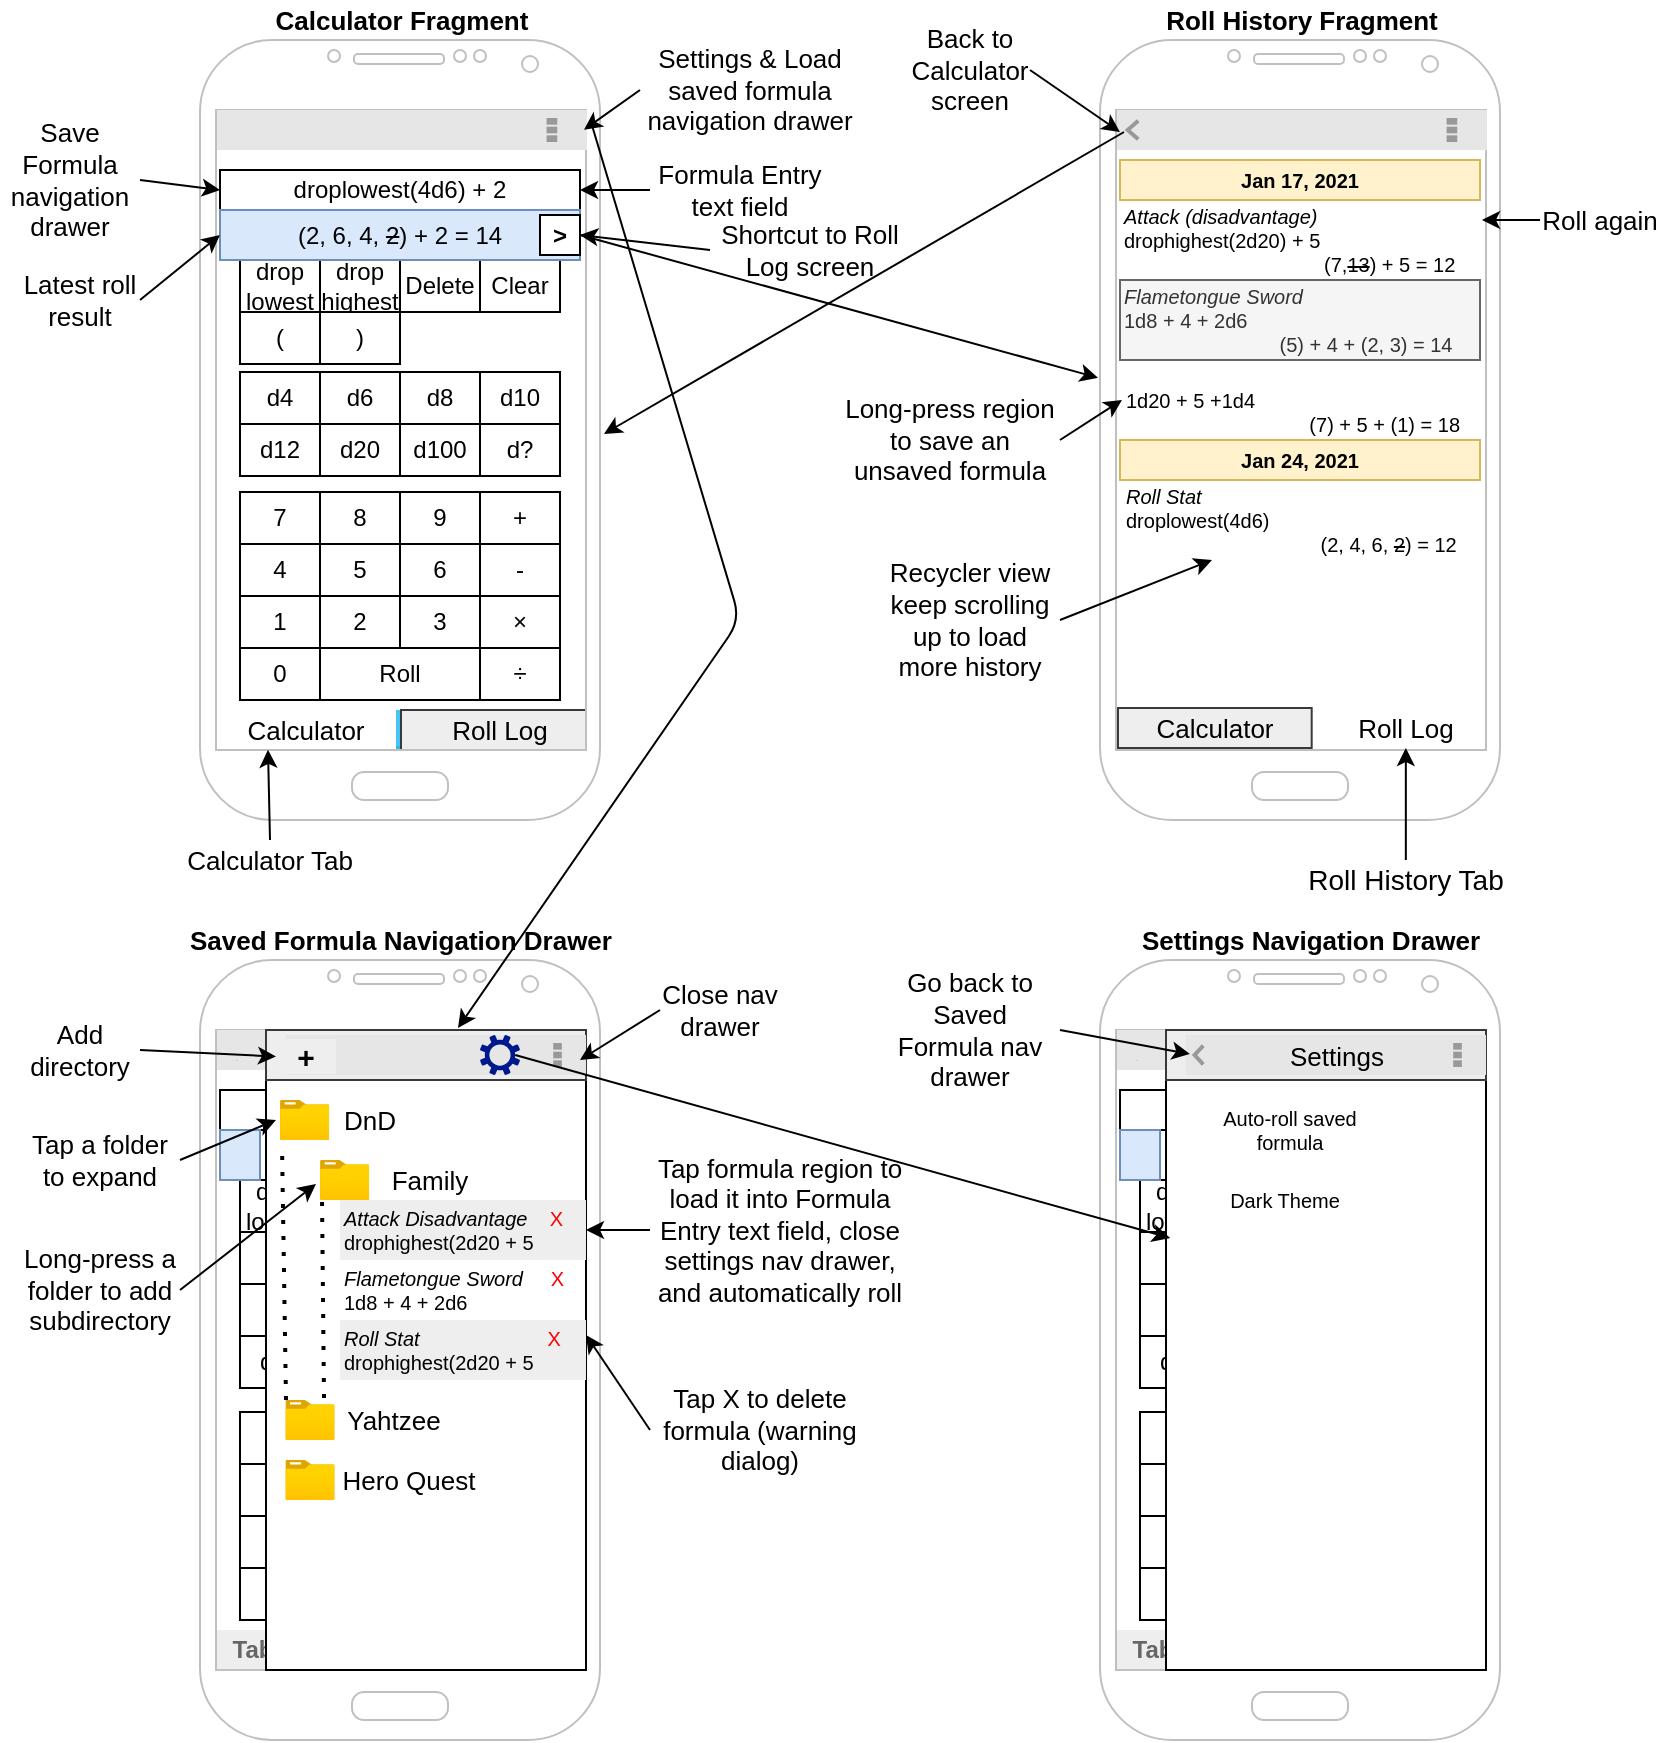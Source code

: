 <mxfile version="14.3.1" type="device"><diagram id="qhelAedHKs_4AaGXx9z7" name="Page-1"><mxGraphModel dx="864" dy="683" grid="1" gridSize="10" guides="1" tooltips="1" connect="1" arrows="1" fold="1" page="1" pageScale="1" pageWidth="850" pageHeight="1100" math="0" shadow="0"><root><mxCell id="0"/><mxCell id="1" parent="0"/><mxCell id="as45UoFfcBcmlg1qA-tH-97" value="" style="group" vertex="1" connectable="0" parent="1"><mxGeometry x="550" y="10" width="200" height="410" as="geometry"/></mxCell><mxCell id="as45UoFfcBcmlg1qA-tH-106" value="" style="group" vertex="1" connectable="0" parent="as45UoFfcBcmlg1qA-tH-97"><mxGeometry width="200" height="410" as="geometry"/></mxCell><mxCell id="as45UoFfcBcmlg1qA-tH-107" value="" style="group" vertex="1" connectable="0" parent="as45UoFfcBcmlg1qA-tH-106"><mxGeometry width="200" height="410" as="geometry"/></mxCell><mxCell id="as45UoFfcBcmlg1qA-tH-253" value="" style="group" vertex="1" connectable="0" parent="as45UoFfcBcmlg1qA-tH-107"><mxGeometry x="9" y="354" width="191" height="20" as="geometry"/></mxCell><mxCell id="as45UoFfcBcmlg1qA-tH-252" value="&lt;div&gt;Roll Log&lt;/div&gt;" style="rounded=0;whiteSpace=wrap;html=1;fontSize=13;strokeColor=none;" vertex="1" parent="as45UoFfcBcmlg1qA-tH-253"><mxGeometry x="96.845" width="94.155" height="20" as="geometry"/></mxCell><mxCell id="as45UoFfcBcmlg1qA-tH-251" value="Calculator" style="rounded=0;whiteSpace=wrap;html=1;fontSize=13;strokeColor=#36393d;fillColor=#eeeeee;" vertex="1" parent="as45UoFfcBcmlg1qA-tH-253"><mxGeometry width="96.845" height="20" as="geometry"/></mxCell><mxCell id="as45UoFfcBcmlg1qA-tH-108" value="" style="verticalLabelPosition=bottom;verticalAlign=top;html=1;shadow=0;dashed=0;strokeWidth=1;shape=mxgraph.android.phone2;strokeColor=#c0c0c0;" vertex="1" parent="as45UoFfcBcmlg1qA-tH-107"><mxGeometry y="20" width="200" height="390" as="geometry"/></mxCell><mxCell id="as45UoFfcBcmlg1qA-tH-109" value="&lt;div&gt;Roll History Fragment&lt;/div&gt;" style="text;html=1;strokeColor=none;fillColor=none;align=center;verticalAlign=middle;whiteSpace=wrap;rounded=0;fontStyle=1;fontSize=13;" vertex="1" parent="as45UoFfcBcmlg1qA-tH-107"><mxGeometry x="31" width="140" height="20" as="geometry"/></mxCell><mxCell id="as45UoFfcBcmlg1qA-tH-113" value="&lt;div style=&quot;font-size: 10px&quot; align=&quot;left&quot;&gt;&lt;i&gt;&lt;font style=&quot;font-size: 10px&quot;&gt;Attack (disadvantage)&lt;/font&gt;&lt;/i&gt;&lt;/div&gt;&lt;div style=&quot;font-size: 10px&quot; align=&quot;left&quot;&gt;&lt;font style=&quot;font-size: 10px&quot;&gt;drophighest(2d20) + 5&lt;/font&gt;&lt;br style=&quot;font-size: 10px&quot;&gt;&lt;/div&gt;&lt;div&gt;&amp;nbsp;&amp;nbsp;&amp;nbsp;&amp;nbsp;&amp;nbsp;&amp;nbsp;&amp;nbsp;&amp;nbsp;&amp;nbsp;&amp;nbsp;&amp;nbsp;&amp;nbsp;&amp;nbsp;&amp;nbsp;&amp;nbsp;&amp;nbsp;&amp;nbsp;&amp;nbsp;&amp;nbsp;&amp;nbsp;&amp;nbsp;&amp;nbsp;&amp;nbsp;&amp;nbsp;&amp;nbsp;&amp;nbsp;&amp;nbsp;&amp;nbsp;&amp;nbsp;&amp;nbsp;&amp;nbsp;&amp;nbsp;&amp;nbsp;&amp;nbsp;&amp;nbsp; (7,&lt;strike&gt;13&lt;/strike&gt;) + 5 = 12&lt;br&gt;&lt;/div&gt;" style="text;html=1;strokeColor=none;fillColor=none;align=left;verticalAlign=middle;whiteSpace=wrap;rounded=0;fontSize=10;" vertex="1" parent="as45UoFfcBcmlg1qA-tH-107"><mxGeometry x="10" y="100" width="180" height="40" as="geometry"/></mxCell><mxCell id="as45UoFfcBcmlg1qA-tH-114" value="Jan 17, 2021" style="text;html=1;strokeColor=#d6b656;fillColor=#fff2cc;align=center;verticalAlign=middle;whiteSpace=wrap;rounded=0;fontSize=10;fontStyle=1;" vertex="1" parent="as45UoFfcBcmlg1qA-tH-107"><mxGeometry x="10" y="80" width="180" height="20" as="geometry"/></mxCell><mxCell id="as45UoFfcBcmlg1qA-tH-115" value="&lt;div style=&quot;font-size: 10px&quot; align=&quot;left&quot;&gt;&lt;i&gt;&lt;font style=&quot;font-size: 10px&quot;&gt;Flametongue Sword&lt;/font&gt;&lt;/i&gt;&lt;/div&gt;1d8 + 4 + 2d6&lt;br&gt;&lt;div&gt;&amp;nbsp;&amp;nbsp;&amp;nbsp;&amp;nbsp;&amp;nbsp;&amp;nbsp;&amp;nbsp;&amp;nbsp;&amp;nbsp;&amp;nbsp;&amp;nbsp;&amp;nbsp;&amp;nbsp;&amp;nbsp;&amp;nbsp;&amp;nbsp;&amp;nbsp;&amp;nbsp;&amp;nbsp;&amp;nbsp;&amp;nbsp; &amp;nbsp; &amp;nbsp; &amp;nbsp; (5) + 4 + (2, 3) = 14&lt;br&gt;&lt;/div&gt;" style="text;html=1;strokeColor=#666666;fillColor=#f5f5f5;align=left;verticalAlign=middle;whiteSpace=wrap;rounded=0;fontSize=10;fontColor=#333333;" vertex="1" parent="as45UoFfcBcmlg1qA-tH-107"><mxGeometry x="10" y="140" width="180" height="40" as="geometry"/></mxCell><mxCell id="as45UoFfcBcmlg1qA-tH-123" value="" style="shape=image;html=1;verticalAlign=top;verticalLabelPosition=bottom;labelBackgroundColor=#ffffff;imageAspect=0;aspect=fixed;image=https://cdn3.iconfinder.com/data/icons/material-inspired-2/16/27-128.png;fillColor=#E6E6E6;fontSize=10;" vertex="1" parent="as45UoFfcBcmlg1qA-tH-107"><mxGeometry x="171" y="100" width="20" height="20" as="geometry"/></mxCell><mxCell id="as45UoFfcBcmlg1qA-tH-124" value="" style="shape=image;html=1;verticalAlign=top;verticalLabelPosition=bottom;labelBackgroundColor=#ffffff;imageAspect=0;aspect=fixed;image=https://cdn3.iconfinder.com/data/icons/material-inspired-2/16/27-128.png;fillColor=#E6E6E6;fontSize=10;" vertex="1" parent="as45UoFfcBcmlg1qA-tH-107"><mxGeometry x="171" y="140" width="20" height="20" as="geometry"/></mxCell><mxCell id="as45UoFfcBcmlg1qA-tH-127" value="&lt;div style=&quot;font-size: 10px&quot; align=&quot;left&quot;&gt;&lt;font style=&quot;font-size: 10px&quot;&gt;&lt;br&gt;&lt;/font&gt;&lt;/div&gt;&lt;div style=&quot;font-size: 10px&quot; align=&quot;left&quot;&gt;&lt;font style=&quot;font-size: 10px&quot;&gt;1d20 + 5 +1d4&lt;/font&gt;&lt;br style=&quot;font-size: 10px&quot;&gt;&lt;/div&gt;&lt;div&gt;&amp;nbsp;&amp;nbsp;&amp;nbsp;&amp;nbsp;&amp;nbsp;&amp;nbsp;&amp;nbsp;&amp;nbsp;&amp;nbsp;&amp;nbsp;&amp;nbsp;&amp;nbsp;&amp;nbsp;&amp;nbsp;&amp;nbsp;&amp;nbsp;&amp;nbsp;&amp;nbsp;&amp;nbsp;&amp;nbsp;&amp;nbsp;&amp;nbsp;&amp;nbsp;&amp;nbsp;&amp;nbsp;&amp;nbsp;&amp;nbsp;&amp;nbsp;&amp;nbsp;&amp;nbsp;&amp;nbsp;&amp;nbsp; (7) + 5 + (1) = 18&lt;br&gt;&lt;/div&gt;" style="text;html=1;strokeColor=none;fillColor=none;align=left;verticalAlign=middle;whiteSpace=wrap;rounded=0;fontSize=10;" vertex="1" parent="as45UoFfcBcmlg1qA-tH-107"><mxGeometry x="11" y="180" width="180" height="40" as="geometry"/></mxCell><mxCell id="as45UoFfcBcmlg1qA-tH-134" value="" style="shape=image;html=1;verticalAlign=top;verticalLabelPosition=bottom;labelBackgroundColor=#ffffff;imageAspect=0;aspect=fixed;image=https://cdn3.iconfinder.com/data/icons/material-inspired-2/16/27-128.png;fillColor=#E6E6E6;fontSize=10;" vertex="1" parent="as45UoFfcBcmlg1qA-tH-107"><mxGeometry x="171" y="180" width="20" height="20" as="geometry"/></mxCell><mxCell id="as45UoFfcBcmlg1qA-tH-135" value="Jan 24, 2021" style="text;html=1;strokeColor=#d6b656;fillColor=#fff2cc;align=center;verticalAlign=middle;whiteSpace=wrap;rounded=0;fontSize=10;fontStyle=1;" vertex="1" parent="as45UoFfcBcmlg1qA-tH-107"><mxGeometry x="10" y="220" width="180" height="20" as="geometry"/></mxCell><mxCell id="as45UoFfcBcmlg1qA-tH-141" value="" style="group" vertex="1" connectable="0" parent="as45UoFfcBcmlg1qA-tH-107"><mxGeometry x="11" y="240" width="181" height="40" as="geometry"/></mxCell><mxCell id="as45UoFfcBcmlg1qA-tH-139" value="&lt;div style=&quot;font-size: 10px&quot; align=&quot;left&quot;&gt;&lt;i&gt;&lt;font style=&quot;font-size: 10px&quot;&gt;Roll Stat&lt;br&gt;&lt;/font&gt;&lt;/i&gt;&lt;/div&gt;&lt;div style=&quot;font-size: 10px&quot; align=&quot;left&quot;&gt;&lt;font style=&quot;font-size: 10px&quot;&gt;droplowest(4d6)&lt;/font&gt;&lt;br style=&quot;font-size: 10px&quot;&gt;&lt;/div&gt;&lt;div&gt;&amp;nbsp;&amp;nbsp;&amp;nbsp;&amp;nbsp;&amp;nbsp;&amp;nbsp;&amp;nbsp;&amp;nbsp;&amp;nbsp;&amp;nbsp;&amp;nbsp;&amp;nbsp;&amp;nbsp;&amp;nbsp;&amp;nbsp;&amp;nbsp;&amp;nbsp;&amp;nbsp;&amp;nbsp;&amp;nbsp;&amp;nbsp;&amp;nbsp;&amp;nbsp;&amp;nbsp;&amp;nbsp;&amp;nbsp;&amp;nbsp;&amp;nbsp;&amp;nbsp;&amp;nbsp;&amp;nbsp;&amp;nbsp;&amp;nbsp;&amp;nbsp; (2, 4, 6, &lt;strike&gt;2&lt;/strike&gt;) = 12&lt;br&gt;&lt;/div&gt;" style="text;html=1;strokeColor=none;fillColor=none;align=left;verticalAlign=middle;whiteSpace=wrap;rounded=0;fontSize=10;" vertex="1" parent="as45UoFfcBcmlg1qA-tH-141"><mxGeometry width="180" height="40" as="geometry"/></mxCell><mxCell id="as45UoFfcBcmlg1qA-tH-140" value="" style="shape=image;html=1;verticalAlign=top;verticalLabelPosition=bottom;labelBackgroundColor=#ffffff;imageAspect=0;aspect=fixed;image=https://cdn3.iconfinder.com/data/icons/material-inspired-2/16/27-128.png;fillColor=#E6E6E6;fontSize=10;" vertex="1" parent="as45UoFfcBcmlg1qA-tH-141"><mxGeometry x="161" width="20" height="20" as="geometry"/></mxCell><mxCell id="as45UoFfcBcmlg1qA-tH-110" value="" style="rounded=0;whiteSpace=wrap;html=1;fontSize=13;fontColor=#333333;strokeColor=none;fillColor=#E6E6E6;" vertex="1" parent="as45UoFfcBcmlg1qA-tH-106"><mxGeometry x="8.5" y="55" width="30" height="15" as="geometry"/></mxCell><mxCell id="as45UoFfcBcmlg1qA-tH-98" value="" style="strokeWidth=1;html=1;shadow=0;dashed=0;shape=mxgraph.android.action_bar;fillColor=#E6E6E6;strokeColor=#c0c0c0;strokeWidth=2;" vertex="1" parent="as45UoFfcBcmlg1qA-tH-97"><mxGeometry x="8.5" y="55" width="185" height="20" as="geometry"/></mxCell><mxCell id="as45UoFfcBcmlg1qA-tH-207" value="" style="group" vertex="1" connectable="0" parent="1"><mxGeometry x="100" y="470" width="240" height="410" as="geometry"/></mxCell><mxCell id="as45UoFfcBcmlg1qA-tH-199" value="" style="group" vertex="1" connectable="0" parent="as45UoFfcBcmlg1qA-tH-207"><mxGeometry x="10" y="85" width="180" height="290" as="geometry"/></mxCell><mxCell id="as45UoFfcBcmlg1qA-tH-200" value="" style="rounded=0;whiteSpace=wrap;html=1;" vertex="1" parent="as45UoFfcBcmlg1qA-tH-199"><mxGeometry width="180" height="20" as="geometry"/></mxCell><mxCell id="as45UoFfcBcmlg1qA-tH-201" value="" style="shape=image;html=1;verticalAlign=top;verticalLabelPosition=bottom;labelBackgroundColor=#ffffff;imageAspect=0;aspect=fixed;image=https://cdn4.iconfinder.com/data/icons/basic-user-interface-elements/700/save-guardar-diskette-128.png" vertex="1" parent="as45UoFfcBcmlg1qA-tH-199"><mxGeometry width="20" height="20" as="geometry"/></mxCell><mxCell id="as45UoFfcBcmlg1qA-tH-202" value="" style="whiteSpace=wrap;html=1;aspect=fixed;fillColor=#E6E6E6;fontSize=13;strokeColor=none;" vertex="1" parent="as45UoFfcBcmlg1qA-tH-199"><mxGeometry y="-30" width="20" height="20" as="geometry"/></mxCell><mxCell id="as45UoFfcBcmlg1qA-tH-148" value="" style="group" vertex="1" connectable="0" parent="as45UoFfcBcmlg1qA-tH-207"><mxGeometry width="240" height="410" as="geometry"/></mxCell><mxCell id="as45UoFfcBcmlg1qA-tH-149" value="" style="strokeWidth=1;html=1;shadow=0;dashed=0;shape=mxgraph.android.action_bar;fillColor=#E6E6E6;strokeColor=#c0c0c0;strokeWidth=2;" vertex="1" parent="as45UoFfcBcmlg1qA-tH-148"><mxGeometry x="8.5" y="55" width="185" height="20" as="geometry"/></mxCell><mxCell id="as45UoFfcBcmlg1qA-tH-150" value="" style="strokeWidth=1;html=1;shadow=0;dashed=0;shape=mxgraph.android.rrect;rSize=0;fillColor=#eeeeee;strokeColor=none;" vertex="1" parent="as45UoFfcBcmlg1qA-tH-148"><mxGeometry x="8" y="355" width="185" height="20" as="geometry"/></mxCell><mxCell id="as45UoFfcBcmlg1qA-tH-151" value="Tab 1" style="strokeWidth=1;html=1;shadow=0;dashed=0;shape=mxgraph.android.anchor;fontStyle=1;fontColor=#666666;" vertex="1" parent="as45UoFfcBcmlg1qA-tH-150"><mxGeometry width="46.25" height="20" as="geometry"/></mxCell><mxCell id="as45UoFfcBcmlg1qA-tH-152" value="Tab 2" style="strokeWidth=1;html=1;shadow=0;dashed=0;shape=mxgraph.android.rrect;rSize=0;fontStyle=1;fillColor=#44c5f5;strokeColor=none;fontColor=#ffffff;" vertex="1" parent="as45UoFfcBcmlg1qA-tH-150"><mxGeometry x="46.25" width="46.25" height="20" as="geometry"/></mxCell><mxCell id="as45UoFfcBcmlg1qA-tH-153" value="" style="strokeWidth=1;html=1;shadow=0;dashed=0;shape=mxgraph.android.rrect;rSize=0;fillColor=#33b5e5;strokeColor=none;" vertex="1" parent="as45UoFfcBcmlg1qA-tH-152"><mxGeometry y="18" width="46.25" height="2" as="geometry"/></mxCell><mxCell id="as45UoFfcBcmlg1qA-tH-154" value="Tab 3" style="strokeWidth=1;html=1;shadow=0;dashed=0;shape=mxgraph.android.anchor;fontStyle=1;fontColor=#666666;" vertex="1" parent="as45UoFfcBcmlg1qA-tH-150"><mxGeometry x="92.5" width="46.25" height="20" as="geometry"/></mxCell><mxCell id="as45UoFfcBcmlg1qA-tH-155" value="Tab 4" style="strokeWidth=1;html=1;shadow=0;dashed=0;shape=mxgraph.android.anchor;fontStyle=1;fontColor=#666666;" vertex="1" parent="as45UoFfcBcmlg1qA-tH-150"><mxGeometry x="138.75" width="46.25" height="20" as="geometry"/></mxCell><mxCell id="as45UoFfcBcmlg1qA-tH-156" value="" style="shape=line;strokeColor=#666666;direction=south;" vertex="1" parent="as45UoFfcBcmlg1qA-tH-150"><mxGeometry x="131.5" y="3.333" width="10" height="13.333" as="geometry"/></mxCell><mxCell id="as45UoFfcBcmlg1qA-tH-157" value="" style="group" vertex="1" connectable="0" parent="as45UoFfcBcmlg1qA-tH-148"><mxGeometry width="240" height="410" as="geometry"/></mxCell><mxCell id="as45UoFfcBcmlg1qA-tH-158" value="" style="group" vertex="1" connectable="0" parent="as45UoFfcBcmlg1qA-tH-157"><mxGeometry width="240" height="410" as="geometry"/></mxCell><mxCell id="as45UoFfcBcmlg1qA-tH-159" value="" style="verticalLabelPosition=bottom;verticalAlign=top;html=1;shadow=0;dashed=0;strokeWidth=1;shape=mxgraph.android.phone2;strokeColor=#c0c0c0;" vertex="1" parent="as45UoFfcBcmlg1qA-tH-158"><mxGeometry y="20" width="200" height="390" as="geometry"/></mxCell><mxCell id="as45UoFfcBcmlg1qA-tH-160" value="Saved Formula Navigation Drawer" style="text;html=1;strokeColor=none;fillColor=none;align=center;verticalAlign=middle;whiteSpace=wrap;rounded=0;fontStyle=1;fontSize=13;" vertex="1" parent="as45UoFfcBcmlg1qA-tH-158"><mxGeometry x="-12.25" width="224.5" height="20" as="geometry"/></mxCell><mxCell id="as45UoFfcBcmlg1qA-tH-161" value="" style="rounded=0;whiteSpace=wrap;html=1;fontSize=13;fontColor=#333333;strokeColor=none;fillColor=#E6E6E6;" vertex="1" parent="as45UoFfcBcmlg1qA-tH-157"><mxGeometry x="8.5" y="55" width="30" height="15" as="geometry"/></mxCell><mxCell id="as45UoFfcBcmlg1qA-tH-166" value="" style="group" vertex="1" connectable="0" parent="as45UoFfcBcmlg1qA-tH-207"><mxGeometry x="20" y="246" width="160" height="104" as="geometry"/></mxCell><mxCell id="as45UoFfcBcmlg1qA-tH-167" value="7" style="rounded=0;whiteSpace=wrap;html=1;" vertex="1" parent="as45UoFfcBcmlg1qA-tH-166"><mxGeometry width="40" height="26" as="geometry"/></mxCell><mxCell id="as45UoFfcBcmlg1qA-tH-171" value="4" style="rounded=0;whiteSpace=wrap;html=1;" vertex="1" parent="as45UoFfcBcmlg1qA-tH-166"><mxGeometry y="26" width="40" height="26" as="geometry"/></mxCell><mxCell id="as45UoFfcBcmlg1qA-tH-175" value="1" style="rounded=0;whiteSpace=wrap;html=1;" vertex="1" parent="as45UoFfcBcmlg1qA-tH-166"><mxGeometry y="52" width="40" height="26" as="geometry"/></mxCell><mxCell id="as45UoFfcBcmlg1qA-tH-179" value="0" style="rounded=0;whiteSpace=wrap;html=1;" vertex="1" parent="as45UoFfcBcmlg1qA-tH-166"><mxGeometry y="78" width="40" height="26" as="geometry"/></mxCell><mxCell id="as45UoFfcBcmlg1qA-tH-182" value="" style="group" vertex="1" connectable="0" parent="as45UoFfcBcmlg1qA-tH-207"><mxGeometry x="20" y="130" width="180" height="250" as="geometry"/></mxCell><mxCell id="as45UoFfcBcmlg1qA-tH-184" value="d4" style="rounded=0;whiteSpace=wrap;html=1;" vertex="1" parent="as45UoFfcBcmlg1qA-tH-182"><mxGeometry y="52" width="40" height="26" as="geometry"/></mxCell><mxCell id="as45UoFfcBcmlg1qA-tH-187" value="d10" style="rounded=0;whiteSpace=wrap;html=1;" vertex="1" parent="as45UoFfcBcmlg1qA-tH-182"><mxGeometry y="78" width="40" height="26" as="geometry"/></mxCell><mxCell id="as45UoFfcBcmlg1qA-tH-193" value="&lt;div&gt;drop&lt;/div&gt;&lt;div&gt;lowest&lt;br&gt;&lt;/div&gt;" style="rounded=0;whiteSpace=wrap;html=1;" vertex="1" parent="as45UoFfcBcmlg1qA-tH-182"><mxGeometry width="40" height="26" as="geometry"/></mxCell><mxCell id="as45UoFfcBcmlg1qA-tH-196" value="(" style="rounded=0;whiteSpace=wrap;html=1;" vertex="1" parent="as45UoFfcBcmlg1qA-tH-182"><mxGeometry y="26" width="40" height="26" as="geometry"/></mxCell><mxCell id="as45UoFfcBcmlg1qA-tH-203" value="" style="group" vertex="1" connectable="0" parent="as45UoFfcBcmlg1qA-tH-207"><mxGeometry x="10" y="105" width="190" height="275" as="geometry"/></mxCell><mxCell id="as45UoFfcBcmlg1qA-tH-204" value="" style="rounded=0;whiteSpace=wrap;html=1;fillColor=#dae8fc;strokeColor=#6c8ebf;" vertex="1" parent="as45UoFfcBcmlg1qA-tH-203"><mxGeometry width="20" height="25" as="geometry"/></mxCell><mxCell id="as45UoFfcBcmlg1qA-tH-209" value="" style="group" vertex="1" connectable="0" parent="as45UoFfcBcmlg1qA-tH-203"><mxGeometry x="23" y="-50" width="160" height="320" as="geometry"/></mxCell><mxCell id="as45UoFfcBcmlg1qA-tH-217" value="" style="group" vertex="1" connectable="0" parent="as45UoFfcBcmlg1qA-tH-209"><mxGeometry width="160" height="320" as="geometry"/></mxCell><mxCell id="as45UoFfcBcmlg1qA-tH-206" value="" style="rounded=0;whiteSpace=wrap;html=1;fontSize=13;" vertex="1" parent="as45UoFfcBcmlg1qA-tH-217"><mxGeometry width="160" height="320" as="geometry"/></mxCell><mxCell id="as45UoFfcBcmlg1qA-tH-213" value="" style="group" vertex="1" connectable="0" parent="as45UoFfcBcmlg1qA-tH-217"><mxGeometry width="160" height="25" as="geometry"/></mxCell><mxCell id="as45UoFfcBcmlg1qA-tH-208" value="" style="rounded=0;whiteSpace=wrap;html=1;fillColor=#eeeeee;fontSize=13;strokeColor=#36393d;" vertex="1" parent="as45UoFfcBcmlg1qA-tH-213"><mxGeometry width="160" height="25" as="geometry"/></mxCell><mxCell id="as45UoFfcBcmlg1qA-tH-211" value="" style="strokeWidth=1;html=1;shadow=0;dashed=0;shape=mxgraph.android.action_bar;fillColor=#E6E6E6;strokeColor=#c0c0c0;strokeWidth=2;fontSize=13;" vertex="1" parent="as45UoFfcBcmlg1qA-tH-213"><mxGeometry x="10" y="2.5" width="150" height="20" as="geometry"/></mxCell><mxCell id="as45UoFfcBcmlg1qA-tH-212" value="&lt;font size=&quot;1&quot;&gt;&lt;b style=&quot;font-size: 15px&quot;&gt;+&lt;/b&gt;&lt;/font&gt;" style="rounded=0;whiteSpace=wrap;html=1;fillColor=#eeeeee;fontSize=13;strokeColor=none;" vertex="1" parent="as45UoFfcBcmlg1qA-tH-213"><mxGeometry x="5" y="4.5" width="30" height="17.5" as="geometry"/></mxCell><mxCell id="as45UoFfcBcmlg1qA-tH-210" value="" style="aspect=fixed;pointerEvents=1;shadow=0;dashed=0;html=1;strokeColor=none;labelPosition=center;verticalLabelPosition=bottom;verticalAlign=top;align=center;fillColor=#00188D;shape=mxgraph.mscae.enterprise.settings;fontSize=13;" vertex="1" parent="as45UoFfcBcmlg1qA-tH-213"><mxGeometry x="107" y="2.5" width="20" height="20" as="geometry"/></mxCell><mxCell id="as45UoFfcBcmlg1qA-tH-215" value="&lt;div&gt;DnD&lt;/div&gt;" style="text;html=1;strokeColor=none;fillColor=none;align=center;verticalAlign=middle;whiteSpace=wrap;rounded=0;fontSize=13;" vertex="1" parent="as45UoFfcBcmlg1qA-tH-217"><mxGeometry x="37" y="35" width="30" height="20" as="geometry"/></mxCell><mxCell id="as45UoFfcBcmlg1qA-tH-221" value="" style="group" vertex="1" connectable="0" parent="as45UoFfcBcmlg1qA-tH-217"><mxGeometry x="27.0" y="65" width="74.64" height="20" as="geometry"/></mxCell><mxCell id="as45UoFfcBcmlg1qA-tH-218" value="" style="aspect=fixed;html=1;points=[];align=center;image;fontSize=12;image=img/lib/azure2/general/Folder_Blank.svg;fillColor=#E6E6E6;" vertex="1" parent="as45UoFfcBcmlg1qA-tH-221"><mxGeometry width="24.64" height="20" as="geometry"/></mxCell><mxCell id="as45UoFfcBcmlg1qA-tH-219" value="&lt;div&gt;Family&lt;/div&gt;" style="text;html=1;strokeColor=none;fillColor=none;align=center;verticalAlign=middle;whiteSpace=wrap;rounded=0;fontSize=13;" vertex="1" parent="as45UoFfcBcmlg1qA-tH-221"><mxGeometry x="34.64" width="40" height="20" as="geometry"/></mxCell><mxCell id="as45UoFfcBcmlg1qA-tH-222" value="" style="endArrow=none;dashed=1;html=1;dashPattern=1 3;strokeWidth=2;fontSize=13;entryX=0.041;entryY=0.95;entryDx=0;entryDy=0;entryPerimeter=0;exitX=0.784;exitY=-0.05;exitDx=0;exitDy=0;exitPerimeter=0;" edge="1" parent="as45UoFfcBcmlg1qA-tH-217" source="as45UoFfcBcmlg1qA-tH-234" target="as45UoFfcBcmlg1qA-tH-218"><mxGeometry width="50" height="50" relative="1" as="geometry"><mxPoint x="247" y="65" as="sourcePoint"/><mxPoint x="297" y="15" as="targetPoint"/></mxGeometry></mxCell><mxCell id="as45UoFfcBcmlg1qA-tH-223" value="&lt;div align=&quot;left&quot;&gt;&lt;i&gt;Attack Disadvantage&lt;/i&gt;&amp;nbsp;&amp;nbsp;&amp;nbsp; &lt;font color=&quot;#FF0000&quot;&gt;X&lt;/font&gt;&lt;br&gt;&lt;/div&gt;&lt;div align=&quot;left&quot;&gt;drophighest(2d20 + 5&lt;br&gt;&lt;/div&gt;" style="text;html=1;fillColor=#eeeeee;align=left;verticalAlign=middle;whiteSpace=wrap;rounded=0;fontSize=10;" vertex="1" parent="as45UoFfcBcmlg1qA-tH-217"><mxGeometry x="37" y="85" width="123" height="30" as="geometry"/></mxCell><mxCell id="as45UoFfcBcmlg1qA-tH-224" value="&lt;div align=&quot;left&quot;&gt;&lt;i&gt;Flametongue Sword&lt;/i&gt; &amp;nbsp;&amp;nbsp;&amp;nbsp; &lt;font color=&quot;#FF0000&quot;&gt;X&lt;/font&gt;&lt;br&gt;&lt;/div&gt;&lt;div align=&quot;left&quot;&gt;1d8 + 4 + 2d6&lt;br&gt;&lt;/div&gt;" style="text;html=1;align=left;verticalAlign=middle;whiteSpace=wrap;rounded=0;fontSize=10;" vertex="1" parent="as45UoFfcBcmlg1qA-tH-217"><mxGeometry x="37" y="115" width="123" height="30" as="geometry"/></mxCell><mxCell id="as45UoFfcBcmlg1qA-tH-229" value="&lt;div align=&quot;left&quot;&gt;&lt;i&gt;Roll Stat &amp;nbsp; &amp;nbsp; &amp;nbsp; &amp;nbsp; &amp;nbsp; &amp;nbsp; &amp;nbsp; &amp;nbsp; &amp;nbsp;&amp;nbsp;&lt;/i&gt; &amp;nbsp;&amp;nbsp; &lt;font color=&quot;#FF0000&quot;&gt;X&lt;/font&gt;&lt;br&gt;&lt;/div&gt;&lt;div align=&quot;left&quot;&gt;drophighest(2d20 + 5&lt;br&gt;&lt;/div&gt;" style="text;html=1;fillColor=#eeeeee;align=left;verticalAlign=middle;whiteSpace=wrap;rounded=0;fontSize=10;" vertex="1" parent="as45UoFfcBcmlg1qA-tH-217"><mxGeometry x="37" y="145" width="123" height="30" as="geometry"/></mxCell><mxCell id="as45UoFfcBcmlg1qA-tH-236" value="" style="group" vertex="1" connectable="0" parent="as45UoFfcBcmlg1qA-tH-217"><mxGeometry x="9.68" y="185" width="84.64" height="20" as="geometry"/></mxCell><mxCell id="as45UoFfcBcmlg1qA-tH-234" value="" style="aspect=fixed;html=1;points=[];align=center;image;fontSize=12;image=img/lib/azure2/general/Folder_Blank.svg;fillColor=#E6E6E6;" vertex="1" parent="as45UoFfcBcmlg1qA-tH-236"><mxGeometry width="24.64" height="20" as="geometry"/></mxCell><mxCell id="as45UoFfcBcmlg1qA-tH-235" value="Yahtzee" style="text;html=1;strokeColor=none;fillColor=none;align=center;verticalAlign=middle;whiteSpace=wrap;rounded=0;fontSize=13;" vertex="1" parent="as45UoFfcBcmlg1qA-tH-236"><mxGeometry x="24.64" width="60" height="20" as="geometry"/></mxCell><mxCell id="as45UoFfcBcmlg1qA-tH-237" value="" style="group" vertex="1" connectable="0" parent="as45UoFfcBcmlg1qA-tH-217"><mxGeometry x="9.68" y="215" width="100" height="20" as="geometry"/></mxCell><mxCell id="as45UoFfcBcmlg1qA-tH-238" value="" style="aspect=fixed;html=1;points=[];align=center;image;fontSize=12;image=img/lib/azure2/general/Folder_Blank.svg;fillColor=#E6E6E6;" vertex="1" parent="as45UoFfcBcmlg1qA-tH-237"><mxGeometry width="24.64" height="20" as="geometry"/></mxCell><mxCell id="as45UoFfcBcmlg1qA-tH-239" value="Hero Quest" style="text;html=1;strokeColor=none;fillColor=none;align=center;verticalAlign=middle;whiteSpace=wrap;rounded=0;fontSize=13;" vertex="1" parent="as45UoFfcBcmlg1qA-tH-237"><mxGeometry x="24.64" width="75.36" height="20" as="geometry"/></mxCell><mxCell id="as45UoFfcBcmlg1qA-tH-214" value="" style="aspect=fixed;html=1;points=[];align=center;image;fontSize=12;image=img/lib/azure2/general/Folder_Blank.svg;fillColor=#E6E6E6;" vertex="1" parent="as45UoFfcBcmlg1qA-tH-209"><mxGeometry x="7" y="35" width="24.64" height="20" as="geometry"/></mxCell><mxCell id="as45UoFfcBcmlg1qA-tH-220" value="" style="endArrow=none;dashed=1;html=1;dashPattern=1 3;strokeWidth=2;fontSize=13;entryX=0.041;entryY=1.15;entryDx=0;entryDy=0;entryPerimeter=0;exitX=0.013;exitY=0;exitDx=0;exitDy=0;exitPerimeter=0;" edge="1" parent="as45UoFfcBcmlg1qA-tH-209" source="as45UoFfcBcmlg1qA-tH-234" target="as45UoFfcBcmlg1qA-tH-214"><mxGeometry width="50" height="50" relative="1" as="geometry"><mxPoint x="8" y="165" as="sourcePoint"/><mxPoint x="297" y="15" as="targetPoint"/></mxGeometry></mxCell><mxCell id="as45UoFfcBcmlg1qA-tH-138" value="" style="group" vertex="1" connectable="0" parent="1"><mxGeometry x="90" y="10" width="210" height="440" as="geometry"/></mxCell><mxCell id="as45UoFfcBcmlg1qA-tH-79" value="" style="group" vertex="1" connectable="0" parent="as45UoFfcBcmlg1qA-tH-138"><mxGeometry x="10" width="200" height="410" as="geometry"/></mxCell><mxCell id="as45UoFfcBcmlg1qA-tH-55" value="" style="strokeWidth=1;html=1;shadow=0;dashed=0;shape=mxgraph.android.action_bar;fillColor=#E6E6E6;strokeColor=#c0c0c0;strokeWidth=2;" vertex="1" parent="as45UoFfcBcmlg1qA-tH-79"><mxGeometry x="8.5" y="55" width="185" height="20" as="geometry"/></mxCell><mxCell id="as45UoFfcBcmlg1qA-tH-59" value="" style="strokeWidth=1;html=1;shadow=0;dashed=0;shape=mxgraph.android.rrect;rSize=0;fillColor=#eeeeee;strokeColor=none;" vertex="1" parent="as45UoFfcBcmlg1qA-tH-79"><mxGeometry x="8" y="355" width="190" height="20" as="geometry"/></mxCell><mxCell id="as45UoFfcBcmlg1qA-tH-60" value="Tab 1" style="strokeWidth=1;html=1;shadow=0;dashed=0;shape=mxgraph.android.anchor;fontStyle=1;fontColor=#666666;" vertex="1" parent="as45UoFfcBcmlg1qA-tH-59"><mxGeometry width="46.25" height="20" as="geometry"/></mxCell><mxCell id="as45UoFfcBcmlg1qA-tH-61" value="Tab 2" style="strokeWidth=1;html=1;shadow=0;dashed=0;shape=mxgraph.android.rrect;rSize=0;fontStyle=1;fillColor=#44c5f5;strokeColor=none;fontColor=#ffffff;" vertex="1" parent="as45UoFfcBcmlg1qA-tH-59"><mxGeometry x="46.25" width="46.25" height="20" as="geometry"/></mxCell><mxCell id="as45UoFfcBcmlg1qA-tH-62" value="" style="strokeWidth=1;html=1;shadow=0;dashed=0;shape=mxgraph.android.rrect;rSize=0;fillColor=#33b5e5;strokeColor=none;" vertex="1" parent="as45UoFfcBcmlg1qA-tH-61"><mxGeometry y="18" width="46.25" height="2" as="geometry"/></mxCell><mxCell id="as45UoFfcBcmlg1qA-tH-63" value="Tab 3" style="strokeWidth=1;html=1;shadow=0;dashed=0;shape=mxgraph.android.anchor;fontStyle=1;fontColor=#666666;" vertex="1" parent="as45UoFfcBcmlg1qA-tH-59"><mxGeometry x="92.5" width="46.25" height="20" as="geometry"/></mxCell><mxCell id="as45UoFfcBcmlg1qA-tH-64" value="Tab 4" style="strokeWidth=1;html=1;shadow=0;dashed=0;shape=mxgraph.android.anchor;fontStyle=1;fontColor=#666666;" vertex="1" parent="as45UoFfcBcmlg1qA-tH-59"><mxGeometry x="138.75" width="46.25" height="20" as="geometry"/></mxCell><mxCell id="as45UoFfcBcmlg1qA-tH-65" value="" style="shape=line;strokeColor=#666666;direction=south;" vertex="1" parent="as45UoFfcBcmlg1qA-tH-59"><mxGeometry x="131.5" y="3.333" width="10" height="13.333" as="geometry"/></mxCell><mxCell id="as45UoFfcBcmlg1qA-tH-249" value="Calculator" style="rounded=0;whiteSpace=wrap;html=1;fontSize=13;strokeColor=none;" vertex="1" parent="as45UoFfcBcmlg1qA-tH-59"><mxGeometry width="90" height="20" as="geometry"/></mxCell><mxCell id="as45UoFfcBcmlg1qA-tH-250" value="&lt;div&gt;Roll Log&lt;/div&gt;" style="rounded=0;whiteSpace=wrap;html=1;fontSize=13;strokeColor=#36393d;fillColor=#eeeeee;" vertex="1" parent="as45UoFfcBcmlg1qA-tH-59"><mxGeometry x="92.5" width="97.5" height="20" as="geometry"/></mxCell><mxCell id="as45UoFfcBcmlg1qA-tH-81" value="" style="group" vertex="1" connectable="0" parent="as45UoFfcBcmlg1qA-tH-79"><mxGeometry width="200" height="410" as="geometry"/></mxCell><mxCell id="as45UoFfcBcmlg1qA-tH-78" value="" style="group" vertex="1" connectable="0" parent="as45UoFfcBcmlg1qA-tH-81"><mxGeometry width="200" height="410" as="geometry"/></mxCell><mxCell id="as45UoFfcBcmlg1qA-tH-1" value="" style="verticalLabelPosition=bottom;verticalAlign=top;html=1;shadow=0;dashed=0;strokeWidth=1;shape=mxgraph.android.phone2;strokeColor=#c0c0c0;" vertex="1" parent="as45UoFfcBcmlg1qA-tH-78"><mxGeometry y="20" width="200" height="390" as="geometry"/></mxCell><mxCell id="as45UoFfcBcmlg1qA-tH-72" value="&lt;div style=&quot;font-size: 13px;&quot;&gt;Calculator Fragment&lt;/div&gt;" style="text;html=1;strokeColor=none;fillColor=none;align=center;verticalAlign=middle;whiteSpace=wrap;rounded=0;fontStyle=1;fontSize=13;" vertex="1" parent="as45UoFfcBcmlg1qA-tH-78"><mxGeometry x="31" width="140" height="20" as="geometry"/></mxCell><mxCell id="as45UoFfcBcmlg1qA-tH-80" value="" style="rounded=0;whiteSpace=wrap;html=1;fontSize=13;fontColor=#333333;strokeColor=none;fillColor=#E6E6E6;" vertex="1" parent="as45UoFfcBcmlg1qA-tH-81"><mxGeometry x="8.5" y="55" width="30" height="15" as="geometry"/></mxCell><mxCell id="as45UoFfcBcmlg1qA-tH-137" value="" style="group" vertex="1" connectable="0" parent="as45UoFfcBcmlg1qA-tH-138"><mxGeometry y="55" width="203.5" height="385" as="geometry"/></mxCell><mxCell id="as45UoFfcBcmlg1qA-tH-96" value="" style="strokeWidth=1;html=1;shadow=0;dashed=0;shape=mxgraph.android.action_bar;fillColor=#E6E6E6;strokeColor=#c0c0c0;strokeWidth=2;" vertex="1" parent="as45UoFfcBcmlg1qA-tH-137"><mxGeometry x="18.5" width="185" height="20" as="geometry"/></mxCell><mxCell id="as45UoFfcBcmlg1qA-tH-82" value="&lt;div&gt;Calculator Tab&lt;/div&gt;" style="text;html=1;strokeColor=none;fillColor=none;align=center;verticalAlign=middle;whiteSpace=wrap;rounded=0;fontSize=13;" vertex="1" parent="as45UoFfcBcmlg1qA-tH-137"><mxGeometry y="365" width="90" height="20" as="geometry"/></mxCell><mxCell id="as45UoFfcBcmlg1qA-tH-83" value="" style="endArrow=classic;html=1;fontSize=13;exitX=0.5;exitY=0;exitDx=0;exitDy=0;entryX=0.17;entryY=0.91;entryDx=0;entryDy=0;entryPerimeter=0;" edge="1" parent="as45UoFfcBcmlg1qA-tH-138" source="as45UoFfcBcmlg1qA-tH-82" target="as45UoFfcBcmlg1qA-tH-1"><mxGeometry width="50" height="50" relative="1" as="geometry"><mxPoint x="440" y="250" as="sourcePoint"/><mxPoint x="490" y="200" as="targetPoint"/></mxGeometry></mxCell><mxCell id="as45UoFfcBcmlg1qA-tH-73" value="" style="group" vertex="1" connectable="0" parent="1"><mxGeometry x="120" y="256" width="160" height="104" as="geometry"/></mxCell><mxCell id="as45UoFfcBcmlg1qA-tH-24" value="7" style="rounded=0;whiteSpace=wrap;html=1;" vertex="1" parent="as45UoFfcBcmlg1qA-tH-73"><mxGeometry width="40" height="26" as="geometry"/></mxCell><mxCell id="as45UoFfcBcmlg1qA-tH-25" value="8" style="rounded=0;whiteSpace=wrap;html=1;" vertex="1" parent="as45UoFfcBcmlg1qA-tH-73"><mxGeometry x="40" width="40" height="26" as="geometry"/></mxCell><mxCell id="as45UoFfcBcmlg1qA-tH-26" value="9" style="rounded=0;whiteSpace=wrap;html=1;" vertex="1" parent="as45UoFfcBcmlg1qA-tH-73"><mxGeometry x="80" width="40" height="26" as="geometry"/></mxCell><mxCell id="as45UoFfcBcmlg1qA-tH-27" value="+" style="rounded=0;whiteSpace=wrap;html=1;" vertex="1" parent="as45UoFfcBcmlg1qA-tH-73"><mxGeometry x="120" width="40" height="26" as="geometry"/></mxCell><mxCell id="as45UoFfcBcmlg1qA-tH-33" value="4" style="rounded=0;whiteSpace=wrap;html=1;" vertex="1" parent="as45UoFfcBcmlg1qA-tH-73"><mxGeometry y="26" width="40" height="26" as="geometry"/></mxCell><mxCell id="as45UoFfcBcmlg1qA-tH-34" value="5" style="rounded=0;whiteSpace=wrap;html=1;" vertex="1" parent="as45UoFfcBcmlg1qA-tH-73"><mxGeometry x="40" y="26" width="40" height="26" as="geometry"/></mxCell><mxCell id="as45UoFfcBcmlg1qA-tH-35" value="6" style="rounded=0;whiteSpace=wrap;html=1;" vertex="1" parent="as45UoFfcBcmlg1qA-tH-73"><mxGeometry x="80" y="26" width="40" height="26" as="geometry"/></mxCell><mxCell id="as45UoFfcBcmlg1qA-tH-36" value="-" style="rounded=0;whiteSpace=wrap;html=1;" vertex="1" parent="as45UoFfcBcmlg1qA-tH-73"><mxGeometry x="120" y="26" width="40" height="26" as="geometry"/></mxCell><mxCell id="as45UoFfcBcmlg1qA-tH-37" value="1" style="rounded=0;whiteSpace=wrap;html=1;" vertex="1" parent="as45UoFfcBcmlg1qA-tH-73"><mxGeometry y="52" width="40" height="26" as="geometry"/></mxCell><mxCell id="as45UoFfcBcmlg1qA-tH-38" value="2" style="rounded=0;whiteSpace=wrap;html=1;" vertex="1" parent="as45UoFfcBcmlg1qA-tH-73"><mxGeometry x="40" y="52" width="40" height="26" as="geometry"/></mxCell><mxCell id="as45UoFfcBcmlg1qA-tH-39" value="3" style="rounded=0;whiteSpace=wrap;html=1;" vertex="1" parent="as45UoFfcBcmlg1qA-tH-73"><mxGeometry x="80" y="52" width="40" height="26" as="geometry"/></mxCell><mxCell id="as45UoFfcBcmlg1qA-tH-40" value="×" style="rounded=0;whiteSpace=wrap;html=1;" vertex="1" parent="as45UoFfcBcmlg1qA-tH-73"><mxGeometry x="120" y="52" width="40" height="26" as="geometry"/></mxCell><mxCell id="as45UoFfcBcmlg1qA-tH-41" value="0" style="rounded=0;whiteSpace=wrap;html=1;" vertex="1" parent="as45UoFfcBcmlg1qA-tH-73"><mxGeometry y="78" width="40" height="26" as="geometry"/></mxCell><mxCell id="as45UoFfcBcmlg1qA-tH-44" value="÷" style="rounded=0;whiteSpace=wrap;html=1;" vertex="1" parent="as45UoFfcBcmlg1qA-tH-73"><mxGeometry x="120" y="78" width="40" height="26" as="geometry"/></mxCell><mxCell id="as45UoFfcBcmlg1qA-tH-66" value="Roll" style="rounded=0;whiteSpace=wrap;html=1;" vertex="1" parent="as45UoFfcBcmlg1qA-tH-73"><mxGeometry x="40" y="78" width="80" height="26" as="geometry"/></mxCell><mxCell id="as45UoFfcBcmlg1qA-tH-74" value="" style="group" vertex="1" connectable="0" parent="1"><mxGeometry x="120" y="140" width="160" height="104" as="geometry"/></mxCell><mxCell id="as45UoFfcBcmlg1qA-tH-15" value="Clear" style="rounded=0;whiteSpace=wrap;html=1;" vertex="1" parent="as45UoFfcBcmlg1qA-tH-74"><mxGeometry x="120" width="40" height="26" as="geometry"/></mxCell><mxCell id="as45UoFfcBcmlg1qA-tH-12" value="d4" style="rounded=0;whiteSpace=wrap;html=1;" vertex="1" parent="as45UoFfcBcmlg1qA-tH-74"><mxGeometry y="56" width="40" height="26" as="geometry"/></mxCell><mxCell id="as45UoFfcBcmlg1qA-tH-13" value="d6" style="rounded=0;whiteSpace=wrap;html=1;" vertex="1" parent="as45UoFfcBcmlg1qA-tH-74"><mxGeometry x="40" y="56" width="40" height="26" as="geometry"/></mxCell><mxCell id="as45UoFfcBcmlg1qA-tH-14" value="d8" style="rounded=0;whiteSpace=wrap;html=1;" vertex="1" parent="as45UoFfcBcmlg1qA-tH-74"><mxGeometry x="80" y="56" width="40" height="26" as="geometry"/></mxCell><mxCell id="as45UoFfcBcmlg1qA-tH-16" value="d12" style="rounded=0;whiteSpace=wrap;html=1;" vertex="1" parent="as45UoFfcBcmlg1qA-tH-74"><mxGeometry y="82" width="40" height="26" as="geometry"/></mxCell><mxCell id="as45UoFfcBcmlg1qA-tH-17" value="d20" style="rounded=0;whiteSpace=wrap;html=1;" vertex="1" parent="as45UoFfcBcmlg1qA-tH-74"><mxGeometry x="40" y="82" width="40" height="26" as="geometry"/></mxCell><mxCell id="as45UoFfcBcmlg1qA-tH-18" value="d100" style="rounded=0;whiteSpace=wrap;html=1;" vertex="1" parent="as45UoFfcBcmlg1qA-tH-74"><mxGeometry x="80" y="82" width="40" height="26" as="geometry"/></mxCell><mxCell id="as45UoFfcBcmlg1qA-tH-19" value="Delete" style="rounded=0;whiteSpace=wrap;html=1;" vertex="1" parent="as45UoFfcBcmlg1qA-tH-74"><mxGeometry x="80" width="40" height="26" as="geometry"/></mxCell><mxCell id="as45UoFfcBcmlg1qA-tH-22" value="&lt;div&gt;drop&lt;/div&gt;&lt;div&gt;lowest&lt;br&gt;&lt;/div&gt;" style="rounded=0;whiteSpace=wrap;html=1;" vertex="1" parent="as45UoFfcBcmlg1qA-tH-74"><mxGeometry width="40" height="26" as="geometry"/></mxCell><mxCell id="as45UoFfcBcmlg1qA-tH-23" value="&lt;div&gt;drop&lt;/div&gt;&lt;div&gt;highest&lt;br&gt;&lt;/div&gt;" style="rounded=0;whiteSpace=wrap;html=1;" vertex="1" parent="as45UoFfcBcmlg1qA-tH-74"><mxGeometry x="40" width="40" height="26" as="geometry"/></mxCell><mxCell id="as45UoFfcBcmlg1qA-tH-43" value=")" style="rounded=0;whiteSpace=wrap;html=1;" vertex="1" parent="as45UoFfcBcmlg1qA-tH-74"><mxGeometry x="40" y="26" width="40" height="26" as="geometry"/></mxCell><mxCell id="as45UoFfcBcmlg1qA-tH-49" value="(" style="rounded=0;whiteSpace=wrap;html=1;" vertex="1" parent="as45UoFfcBcmlg1qA-tH-74"><mxGeometry y="26" width="40" height="26" as="geometry"/></mxCell><mxCell id="as45UoFfcBcmlg1qA-tH-50" value="d10" style="rounded=0;whiteSpace=wrap;html=1;" vertex="1" parent="as45UoFfcBcmlg1qA-tH-74"><mxGeometry x="120" y="56" width="40" height="26" as="geometry"/></mxCell><mxCell id="as45UoFfcBcmlg1qA-tH-51" value="d?" style="rounded=0;whiteSpace=wrap;html=1;" vertex="1" parent="as45UoFfcBcmlg1qA-tH-74"><mxGeometry x="120" y="82" width="40" height="26" as="geometry"/></mxCell><mxCell id="as45UoFfcBcmlg1qA-tH-75" value="" style="group" vertex="1" connectable="0" parent="1"><mxGeometry x="110" y="95" width="180" height="50" as="geometry"/></mxCell><mxCell id="as45UoFfcBcmlg1qA-tH-56" value="droplowest(4d6) + 2" style="rounded=0;whiteSpace=wrap;html=1;" vertex="1" parent="as45UoFfcBcmlg1qA-tH-75"><mxGeometry width="180" height="20" as="geometry"/></mxCell><mxCell id="as45UoFfcBcmlg1qA-tH-54" value="" style="shape=image;html=1;verticalAlign=top;verticalLabelPosition=bottom;labelBackgroundColor=#ffffff;imageAspect=0;aspect=fixed;image=https://cdn4.iconfinder.com/data/icons/basic-user-interface-elements/700/save-guardar-diskette-128.png" vertex="1" parent="as45UoFfcBcmlg1qA-tH-75"><mxGeometry width="20" height="20" as="geometry"/></mxCell><mxCell id="as45UoFfcBcmlg1qA-tH-136" value="" style="whiteSpace=wrap;html=1;aspect=fixed;fillColor=#E6E6E6;fontSize=13;strokeColor=none;" vertex="1" parent="as45UoFfcBcmlg1qA-tH-75"><mxGeometry y="-30" width="20" height="20" as="geometry"/></mxCell><mxCell id="as45UoFfcBcmlg1qA-tH-76" value="" style="group" vertex="1" connectable="0" parent="1"><mxGeometry x="110" y="115" width="180" height="25" as="geometry"/></mxCell><mxCell id="as45UoFfcBcmlg1qA-tH-58" value="(2, 6, 4, &lt;strike&gt;2&lt;/strike&gt;) + 2 = 14" style="rounded=0;whiteSpace=wrap;html=1;fillColor=#dae8fc;strokeColor=#6c8ebf;" vertex="1" parent="as45UoFfcBcmlg1qA-tH-76"><mxGeometry width="180" height="25" as="geometry"/></mxCell><mxCell id="as45UoFfcBcmlg1qA-tH-67" value="&lt;b&gt;&amp;gt;&lt;/b&gt;" style="whiteSpace=wrap;html=1;aspect=fixed;" vertex="1" parent="as45UoFfcBcmlg1qA-tH-76"><mxGeometry x="160" y="2.5" width="20" height="20" as="geometry"/></mxCell><mxCell id="as45UoFfcBcmlg1qA-tH-84" value="&lt;div&gt;Shortcut to Roll Log screen&lt;/div&gt;" style="text;html=1;strokeColor=none;fillColor=none;align=center;verticalAlign=middle;whiteSpace=wrap;rounded=0;fontSize=13;" vertex="1" parent="1"><mxGeometry x="355" y="125" width="100" height="20" as="geometry"/></mxCell><mxCell id="as45UoFfcBcmlg1qA-tH-85" value="" style="endArrow=classic;html=1;fontSize=13;entryX=1;entryY=0.5;entryDx=0;entryDy=0;exitX=0;exitY=0.5;exitDx=0;exitDy=0;" edge="1" parent="1" source="as45UoFfcBcmlg1qA-tH-84" target="as45UoFfcBcmlg1qA-tH-67"><mxGeometry width="50" height="50" relative="1" as="geometry"><mxPoint x="400" y="250" as="sourcePoint"/><mxPoint x="450" y="200" as="targetPoint"/></mxGeometry></mxCell><mxCell id="as45UoFfcBcmlg1qA-tH-87" value="Save Formula navigation drawer" style="text;html=1;strokeColor=none;fillColor=none;align=center;verticalAlign=middle;whiteSpace=wrap;rounded=0;fontSize=13;" vertex="1" parent="1"><mxGeometry y="70" width="70" height="60" as="geometry"/></mxCell><mxCell id="as45UoFfcBcmlg1qA-tH-88" value="" style="endArrow=classic;html=1;fontSize=13;entryX=0;entryY=0.5;entryDx=0;entryDy=0;exitX=1;exitY=0.5;exitDx=0;exitDy=0;" edge="1" parent="1" source="as45UoFfcBcmlg1qA-tH-87" target="as45UoFfcBcmlg1qA-tH-54"><mxGeometry width="50" height="50" relative="1" as="geometry"><mxPoint x="400" y="250" as="sourcePoint"/><mxPoint x="450" y="200" as="targetPoint"/></mxGeometry></mxCell><mxCell id="as45UoFfcBcmlg1qA-tH-89" value="Settings &amp;amp; Load saved formula navigation drawer" style="text;html=1;strokeColor=none;fillColor=none;align=center;verticalAlign=middle;whiteSpace=wrap;rounded=0;fontSize=13;" vertex="1" parent="1"><mxGeometry x="320" y="30" width="110" height="50" as="geometry"/></mxCell><mxCell id="as45UoFfcBcmlg1qA-tH-90" value="" style="endArrow=classic;html=1;fontSize=13;entryX=0.96;entryY=0.115;entryDx=0;entryDy=0;entryPerimeter=0;exitX=0;exitY=0.5;exitDx=0;exitDy=0;" edge="1" parent="1" source="as45UoFfcBcmlg1qA-tH-89" target="as45UoFfcBcmlg1qA-tH-1"><mxGeometry width="50" height="50" relative="1" as="geometry"><mxPoint x="400" y="280" as="sourcePoint"/><mxPoint x="450" y="230" as="targetPoint"/></mxGeometry></mxCell><mxCell id="as45UoFfcBcmlg1qA-tH-125" value="Formula Entry text field" style="text;html=1;strokeColor=none;fillColor=none;align=center;verticalAlign=middle;whiteSpace=wrap;rounded=0;fontSize=13;" vertex="1" parent="1"><mxGeometry x="325" y="90" width="90" height="30" as="geometry"/></mxCell><mxCell id="as45UoFfcBcmlg1qA-tH-126" value="" style="endArrow=classic;html=1;fontSize=13;entryX=1;entryY=0.5;entryDx=0;entryDy=0;exitX=0;exitY=0.5;exitDx=0;exitDy=0;" edge="1" parent="1" source="as45UoFfcBcmlg1qA-tH-125" target="as45UoFfcBcmlg1qA-tH-56"><mxGeometry width="50" height="50" relative="1" as="geometry"><mxPoint x="320" y="280" as="sourcePoint"/><mxPoint x="370" y="230" as="targetPoint"/></mxGeometry></mxCell><mxCell id="as45UoFfcBcmlg1qA-tH-128" value="&lt;div&gt;Roll again&lt;/div&gt;" style="text;html=1;strokeColor=none;fillColor=none;align=center;verticalAlign=middle;whiteSpace=wrap;rounded=0;fontSize=13;" vertex="1" parent="1"><mxGeometry x="770" y="110" width="60" height="20" as="geometry"/></mxCell><mxCell id="as45UoFfcBcmlg1qA-tH-142" value="" style="endArrow=classic;html=1;fontSize=13;entryX=1;entryY=0.5;entryDx=0;entryDy=0;exitX=0;exitY=0.5;exitDx=0;exitDy=0;" edge="1" parent="1" source="as45UoFfcBcmlg1qA-tH-128" target="as45UoFfcBcmlg1qA-tH-123"><mxGeometry width="50" height="50" relative="1" as="geometry"><mxPoint x="380" y="280" as="sourcePoint"/><mxPoint x="430" y="230" as="targetPoint"/></mxGeometry></mxCell><mxCell id="as45UoFfcBcmlg1qA-tH-143" value="&lt;div&gt;Recycler view keep scrolling up to load more history&lt;br&gt;&lt;/div&gt;" style="text;html=1;strokeColor=none;fillColor=none;align=center;verticalAlign=middle;whiteSpace=wrap;rounded=0;fontSize=13;" vertex="1" parent="1"><mxGeometry x="440" y="290" width="90" height="60" as="geometry"/></mxCell><mxCell id="as45UoFfcBcmlg1qA-tH-145" value="Back to Calculator screen" style="text;html=1;strokeColor=none;fillColor=none;align=center;verticalAlign=middle;whiteSpace=wrap;rounded=0;fontSize=13;" vertex="1" parent="1"><mxGeometry x="455" y="20" width="60" height="50" as="geometry"/></mxCell><mxCell id="as45UoFfcBcmlg1qA-tH-146" value="" style="endArrow=classic;html=1;fontSize=13;entryX=0.008;entryY=0.55;entryDx=0;entryDy=0;entryPerimeter=0;exitX=1;exitY=0.5;exitDx=0;exitDy=0;" edge="1" parent="1" source="as45UoFfcBcmlg1qA-tH-145" target="as45UoFfcBcmlg1qA-tH-98"><mxGeometry width="50" height="50" relative="1" as="geometry"><mxPoint x="380" y="280" as="sourcePoint"/><mxPoint x="430" y="230" as="targetPoint"/></mxGeometry></mxCell><mxCell id="as45UoFfcBcmlg1qA-tH-225" value="Add directory" style="text;html=1;strokeColor=none;fillColor=none;align=center;verticalAlign=middle;whiteSpace=wrap;rounded=0;fontSize=13;" vertex="1" parent="1"><mxGeometry x="10" y="520" width="60" height="30" as="geometry"/></mxCell><mxCell id="as45UoFfcBcmlg1qA-tH-226" value="" style="endArrow=classic;html=1;fontSize=13;exitX=1;exitY=0.5;exitDx=0;exitDy=0;entryX=0;entryY=0.5;entryDx=0;entryDy=0;" edge="1" parent="1" source="as45UoFfcBcmlg1qA-tH-225" target="as45UoFfcBcmlg1qA-tH-212"><mxGeometry width="50" height="50" relative="1" as="geometry"><mxPoint x="380" y="590" as="sourcePoint"/><mxPoint x="430" y="540" as="targetPoint"/></mxGeometry></mxCell><mxCell id="as45UoFfcBcmlg1qA-tH-227" value="Long-press a folder to add subdirectory" style="text;html=1;strokeColor=none;fillColor=none;align=center;verticalAlign=middle;whiteSpace=wrap;rounded=0;fontSize=13;" vertex="1" parent="1"><mxGeometry x="10" y="630" width="80" height="50" as="geometry"/></mxCell><mxCell id="as45UoFfcBcmlg1qA-tH-228" value="" style="endArrow=classic;html=1;fontSize=13;entryX=-0.081;entryY=0.6;entryDx=0;entryDy=0;entryPerimeter=0;exitX=1;exitY=0.5;exitDx=0;exitDy=0;" edge="1" parent="1" source="as45UoFfcBcmlg1qA-tH-227" target="as45UoFfcBcmlg1qA-tH-218"><mxGeometry width="50" height="50" relative="1" as="geometry"><mxPoint x="380" y="590" as="sourcePoint"/><mxPoint x="430" y="540" as="targetPoint"/></mxGeometry></mxCell><mxCell id="as45UoFfcBcmlg1qA-tH-230" value="Tap a folder to expand" style="text;html=1;strokeColor=none;fillColor=none;align=center;verticalAlign=middle;whiteSpace=wrap;rounded=0;fontSize=13;" vertex="1" parent="1"><mxGeometry x="10" y="570" width="80" height="40" as="geometry"/></mxCell><mxCell id="as45UoFfcBcmlg1qA-tH-231" value="" style="endArrow=classic;html=1;fontSize=13;entryX=-0.081;entryY=0.5;entryDx=0;entryDy=0;entryPerimeter=0;exitX=1;exitY=0.5;exitDx=0;exitDy=0;" edge="1" parent="1" source="as45UoFfcBcmlg1qA-tH-230" target="as45UoFfcBcmlg1qA-tH-214"><mxGeometry width="50" height="50" relative="1" as="geometry"><mxPoint x="380" y="560" as="sourcePoint"/><mxPoint x="430" y="510" as="targetPoint"/></mxGeometry></mxCell><mxCell id="as45UoFfcBcmlg1qA-tH-232" value="&lt;div&gt;Long-press region to save an&lt;/div&gt;&lt;div&gt;unsaved formula&lt;/div&gt;" style="text;html=1;strokeColor=none;fillColor=none;align=center;verticalAlign=middle;whiteSpace=wrap;rounded=0;fontSize=13;" vertex="1" parent="1"><mxGeometry x="420" y="205" width="110" height="50" as="geometry"/></mxCell><mxCell id="as45UoFfcBcmlg1qA-tH-240" value="Tap formula region to load it into Formula Entry text field, close settings nav drawer, and automatically roll" style="text;html=1;strokeColor=none;fillColor=none;align=center;verticalAlign=middle;whiteSpace=wrap;rounded=0;fontSize=13;" vertex="1" parent="1"><mxGeometry x="325" y="585" width="130" height="80" as="geometry"/></mxCell><mxCell id="as45UoFfcBcmlg1qA-tH-241" value="Latest roll result" style="text;html=1;strokeColor=none;fillColor=none;align=center;verticalAlign=middle;whiteSpace=wrap;rounded=0;fontSize=13;" vertex="1" parent="1"><mxGeometry x="10" y="145" width="60" height="30" as="geometry"/></mxCell><mxCell id="as45UoFfcBcmlg1qA-tH-242" value="" style="endArrow=classic;html=1;fontSize=13;entryX=0;entryY=0.5;entryDx=0;entryDy=0;exitX=1;exitY=0.5;exitDx=0;exitDy=0;" edge="1" parent="1" source="as45UoFfcBcmlg1qA-tH-241" target="as45UoFfcBcmlg1qA-tH-58"><mxGeometry width="50" height="50" relative="1" as="geometry"><mxPoint x="380" y="380" as="sourcePoint"/><mxPoint x="430" y="330" as="targetPoint"/></mxGeometry></mxCell><mxCell id="as45UoFfcBcmlg1qA-tH-243" value="" style="endArrow=classic;html=1;fontSize=13;entryX=1;entryY=0.5;entryDx=0;entryDy=0;exitX=0;exitY=0.5;exitDx=0;exitDy=0;" edge="1" parent="1" source="as45UoFfcBcmlg1qA-tH-240" target="as45UoFfcBcmlg1qA-tH-223"><mxGeometry width="50" height="50" relative="1" as="geometry"><mxPoint x="380" y="440" as="sourcePoint"/><mxPoint x="430" y="390" as="targetPoint"/></mxGeometry></mxCell><mxCell id="as45UoFfcBcmlg1qA-tH-244" value="Tap X to delete formula (warning dialog)" style="text;html=1;strokeColor=none;fillColor=none;align=center;verticalAlign=middle;whiteSpace=wrap;rounded=0;fontSize=13;" vertex="1" parent="1"><mxGeometry x="325" y="700" width="110" height="50" as="geometry"/></mxCell><mxCell id="as45UoFfcBcmlg1qA-tH-245" value="" style="endArrow=classic;html=1;fontSize=13;entryX=1;entryY=0.25;entryDx=0;entryDy=0;exitX=0;exitY=0.5;exitDx=0;exitDy=0;" edge="1" parent="1" source="as45UoFfcBcmlg1qA-tH-244" target="as45UoFfcBcmlg1qA-tH-229"><mxGeometry width="50" height="50" relative="1" as="geometry"><mxPoint x="380" y="500" as="sourcePoint"/><mxPoint x="430" y="450" as="targetPoint"/></mxGeometry></mxCell><mxCell id="as45UoFfcBcmlg1qA-tH-246" value="" style="endArrow=classic;html=1;fontSize=13;exitX=1;exitY=0.5;exitDx=0;exitDy=0;entryX=-0.005;entryY=0.433;entryDx=0;entryDy=0;entryPerimeter=0;" edge="1" parent="1" source="as45UoFfcBcmlg1qA-tH-67" target="as45UoFfcBcmlg1qA-tH-108"><mxGeometry width="50" height="50" relative="1" as="geometry"><mxPoint x="380" y="350" as="sourcePoint"/><mxPoint x="430" y="300" as="targetPoint"/></mxGeometry></mxCell><mxCell id="as45UoFfcBcmlg1qA-tH-248" value="" style="endArrow=classic;html=1;fontSize=13;exitX=0.019;exitY=0.55;exitDx=0;exitDy=0;exitPerimeter=0;entryX=1.01;entryY=0.505;entryDx=0;entryDy=0;entryPerimeter=0;" edge="1" parent="1" source="as45UoFfcBcmlg1qA-tH-98" target="as45UoFfcBcmlg1qA-tH-1"><mxGeometry width="50" height="50" relative="1" as="geometry"><mxPoint x="380" y="290" as="sourcePoint"/><mxPoint x="430" y="240" as="targetPoint"/></mxGeometry></mxCell><mxCell id="as45UoFfcBcmlg1qA-tH-111" value="Roll History Tab" style="text;html=1;strokeColor=none;fillColor=none;align=center;verticalAlign=middle;whiteSpace=wrap;rounded=0;fontSize=14;" vertex="1" parent="1"><mxGeometry x="652.92" y="440" width="100" height="20" as="geometry"/></mxCell><mxCell id="as45UoFfcBcmlg1qA-tH-112" value="" style="endArrow=classic;html=1;fontSize=14;entryX=0.5;entryY=1;entryDx=0;entryDy=0;exitX=0.5;exitY=0;exitDx=0;exitDy=0;" edge="1" parent="1" source="as45UoFfcBcmlg1qA-tH-111" target="as45UoFfcBcmlg1qA-tH-252"><mxGeometry width="50" height="50" relative="1" as="geometry"><mxPoint x="630" y="430" as="sourcePoint"/><mxPoint x="450" y="230" as="targetPoint"/></mxGeometry></mxCell><mxCell id="as45UoFfcBcmlg1qA-tH-233" value="" style="endArrow=classic;html=1;fontSize=13;entryX=0;entryY=0.5;entryDx=0;entryDy=0;exitX=1;exitY=0.5;exitDx=0;exitDy=0;" edge="1" parent="1" source="as45UoFfcBcmlg1qA-tH-232" target="as45UoFfcBcmlg1qA-tH-127"><mxGeometry width="50" height="50" relative="1" as="geometry"><mxPoint x="380" y="440" as="sourcePoint"/><mxPoint x="430" y="390" as="targetPoint"/></mxGeometry></mxCell><mxCell id="as45UoFfcBcmlg1qA-tH-144" value="" style="endArrow=classic;html=1;fontSize=13;entryX=0.25;entryY=1;entryDx=0;entryDy=0;exitX=1;exitY=0.5;exitDx=0;exitDy=0;" edge="1" parent="1" source="as45UoFfcBcmlg1qA-tH-143" target="as45UoFfcBcmlg1qA-tH-139"><mxGeometry width="50" height="50" relative="1" as="geometry"><mxPoint x="380" y="280" as="sourcePoint"/><mxPoint x="430" y="230" as="targetPoint"/></mxGeometry></mxCell><mxCell id="as45UoFfcBcmlg1qA-tH-254" value="" style="endArrow=classic;html=1;fontSize=13;exitX=1.014;exitY=0.4;exitDx=0;exitDy=0;exitPerimeter=0;entryX=0.6;entryY=-0.04;entryDx=0;entryDy=0;entryPerimeter=0;" edge="1" parent="1" source="as45UoFfcBcmlg1qA-tH-96" target="as45UoFfcBcmlg1qA-tH-208"><mxGeometry width="50" height="50" relative="1" as="geometry"><mxPoint x="380" y="410" as="sourcePoint"/><mxPoint x="430" y="360" as="targetPoint"/><Array as="points"><mxPoint x="370" y="320"/></Array></mxGeometry></mxCell><mxCell id="as45UoFfcBcmlg1qA-tH-404" value="" style="group" vertex="1" connectable="0" parent="1"><mxGeometry x="550" y="470" width="210" height="410" as="geometry"/></mxCell><mxCell id="as45UoFfcBcmlg1qA-tH-405" value="" style="group" vertex="1" connectable="0" parent="as45UoFfcBcmlg1qA-tH-404"><mxGeometry x="10" y="85" width="180" height="290" as="geometry"/></mxCell><mxCell id="as45UoFfcBcmlg1qA-tH-406" value="" style="rounded=0;whiteSpace=wrap;html=1;" vertex="1" parent="as45UoFfcBcmlg1qA-tH-405"><mxGeometry width="180" height="20" as="geometry"/></mxCell><mxCell id="as45UoFfcBcmlg1qA-tH-407" value="" style="shape=image;html=1;verticalAlign=top;verticalLabelPosition=bottom;labelBackgroundColor=#ffffff;imageAspect=0;aspect=fixed;image=https://cdn4.iconfinder.com/data/icons/basic-user-interface-elements/700/save-guardar-diskette-128.png" vertex="1" parent="as45UoFfcBcmlg1qA-tH-405"><mxGeometry width="20" height="20" as="geometry"/></mxCell><mxCell id="as45UoFfcBcmlg1qA-tH-408" value="" style="whiteSpace=wrap;html=1;aspect=fixed;fillColor=#E6E6E6;fontSize=13;strokeColor=none;" vertex="1" parent="as45UoFfcBcmlg1qA-tH-405"><mxGeometry y="-30" width="20" height="20" as="geometry"/></mxCell><mxCell id="as45UoFfcBcmlg1qA-tH-409" value="" style="group" vertex="1" connectable="0" parent="as45UoFfcBcmlg1qA-tH-404"><mxGeometry width="210" height="410" as="geometry"/></mxCell><mxCell id="as45UoFfcBcmlg1qA-tH-410" value="" style="strokeWidth=1;html=1;shadow=0;dashed=0;shape=mxgraph.android.action_bar;fillColor=#E6E6E6;strokeColor=#c0c0c0;strokeWidth=2;" vertex="1" parent="as45UoFfcBcmlg1qA-tH-409"><mxGeometry x="8.5" y="55" width="185" height="20" as="geometry"/></mxCell><mxCell id="as45UoFfcBcmlg1qA-tH-411" value="" style="strokeWidth=1;html=1;shadow=0;dashed=0;shape=mxgraph.android.rrect;rSize=0;fillColor=#eeeeee;strokeColor=none;" vertex="1" parent="as45UoFfcBcmlg1qA-tH-409"><mxGeometry x="8" y="355" width="185" height="20" as="geometry"/></mxCell><mxCell id="as45UoFfcBcmlg1qA-tH-412" value="Tab 1" style="strokeWidth=1;html=1;shadow=0;dashed=0;shape=mxgraph.android.anchor;fontStyle=1;fontColor=#666666;" vertex="1" parent="as45UoFfcBcmlg1qA-tH-411"><mxGeometry width="46.25" height="20" as="geometry"/></mxCell><mxCell id="as45UoFfcBcmlg1qA-tH-413" value="Tab 2" style="strokeWidth=1;html=1;shadow=0;dashed=0;shape=mxgraph.android.rrect;rSize=0;fontStyle=1;fillColor=#44c5f5;strokeColor=none;fontColor=#ffffff;" vertex="1" parent="as45UoFfcBcmlg1qA-tH-411"><mxGeometry x="46.25" width="46.25" height="20" as="geometry"/></mxCell><mxCell id="as45UoFfcBcmlg1qA-tH-414" value="" style="strokeWidth=1;html=1;shadow=0;dashed=0;shape=mxgraph.android.rrect;rSize=0;fillColor=#33b5e5;strokeColor=none;" vertex="1" parent="as45UoFfcBcmlg1qA-tH-413"><mxGeometry y="18" width="46.25" height="2" as="geometry"/></mxCell><mxCell id="as45UoFfcBcmlg1qA-tH-415" value="Tab 3" style="strokeWidth=1;html=1;shadow=0;dashed=0;shape=mxgraph.android.anchor;fontStyle=1;fontColor=#666666;" vertex="1" parent="as45UoFfcBcmlg1qA-tH-411"><mxGeometry x="92.5" width="46.25" height="20" as="geometry"/></mxCell><mxCell id="as45UoFfcBcmlg1qA-tH-416" value="Tab 4" style="strokeWidth=1;html=1;shadow=0;dashed=0;shape=mxgraph.android.anchor;fontStyle=1;fontColor=#666666;" vertex="1" parent="as45UoFfcBcmlg1qA-tH-411"><mxGeometry x="138.75" width="46.25" height="20" as="geometry"/></mxCell><mxCell id="as45UoFfcBcmlg1qA-tH-417" value="" style="shape=line;strokeColor=#666666;direction=south;" vertex="1" parent="as45UoFfcBcmlg1qA-tH-411"><mxGeometry x="131.5" y="3.333" width="10" height="13.333" as="geometry"/></mxCell><mxCell id="as45UoFfcBcmlg1qA-tH-418" value="" style="group" vertex="1" connectable="0" parent="as45UoFfcBcmlg1qA-tH-409"><mxGeometry width="210" height="410" as="geometry"/></mxCell><mxCell id="as45UoFfcBcmlg1qA-tH-419" value="" style="group" vertex="1" connectable="0" parent="as45UoFfcBcmlg1qA-tH-418"><mxGeometry width="210" height="410" as="geometry"/></mxCell><mxCell id="as45UoFfcBcmlg1qA-tH-420" value="" style="verticalLabelPosition=bottom;verticalAlign=top;html=1;shadow=0;dashed=0;strokeWidth=1;shape=mxgraph.android.phone2;strokeColor=#c0c0c0;" vertex="1" parent="as45UoFfcBcmlg1qA-tH-419"><mxGeometry y="20" width="200" height="390" as="geometry"/></mxCell><mxCell id="as45UoFfcBcmlg1qA-tH-421" value="Settings Navigation Drawer" style="text;html=1;strokeColor=none;fillColor=none;align=center;verticalAlign=middle;whiteSpace=wrap;rounded=0;fontStyle=1;fontSize=13;" vertex="1" parent="as45UoFfcBcmlg1qA-tH-419"><mxGeometry x="15.5" width="179" height="20" as="geometry"/></mxCell><mxCell id="as45UoFfcBcmlg1qA-tH-422" value="" style="rounded=0;whiteSpace=wrap;html=1;fontSize=13;fontColor=#333333;strokeColor=none;fillColor=#E6E6E6;" vertex="1" parent="as45UoFfcBcmlg1qA-tH-418"><mxGeometry x="8.5" y="55" width="30" height="15" as="geometry"/></mxCell><mxCell id="as45UoFfcBcmlg1qA-tH-423" value="" style="group" vertex="1" connectable="0" parent="as45UoFfcBcmlg1qA-tH-404"><mxGeometry x="20" y="246" width="160" height="104" as="geometry"/></mxCell><mxCell id="as45UoFfcBcmlg1qA-tH-424" value="7" style="rounded=0;whiteSpace=wrap;html=1;" vertex="1" parent="as45UoFfcBcmlg1qA-tH-423"><mxGeometry width="40" height="26" as="geometry"/></mxCell><mxCell id="as45UoFfcBcmlg1qA-tH-425" value="4" style="rounded=0;whiteSpace=wrap;html=1;" vertex="1" parent="as45UoFfcBcmlg1qA-tH-423"><mxGeometry y="26" width="40" height="26" as="geometry"/></mxCell><mxCell id="as45UoFfcBcmlg1qA-tH-426" value="1" style="rounded=0;whiteSpace=wrap;html=1;" vertex="1" parent="as45UoFfcBcmlg1qA-tH-423"><mxGeometry y="52" width="40" height="26" as="geometry"/></mxCell><mxCell id="as45UoFfcBcmlg1qA-tH-427" value="0" style="rounded=0;whiteSpace=wrap;html=1;" vertex="1" parent="as45UoFfcBcmlg1qA-tH-423"><mxGeometry y="78" width="40" height="26" as="geometry"/></mxCell><mxCell id="as45UoFfcBcmlg1qA-tH-428" value="" style="group" vertex="1" connectable="0" parent="as45UoFfcBcmlg1qA-tH-404"><mxGeometry x="20" y="130" width="180" height="250" as="geometry"/></mxCell><mxCell id="as45UoFfcBcmlg1qA-tH-429" value="d4" style="rounded=0;whiteSpace=wrap;html=1;" vertex="1" parent="as45UoFfcBcmlg1qA-tH-428"><mxGeometry y="52" width="40" height="26" as="geometry"/></mxCell><mxCell id="as45UoFfcBcmlg1qA-tH-430" value="d10" style="rounded=0;whiteSpace=wrap;html=1;" vertex="1" parent="as45UoFfcBcmlg1qA-tH-428"><mxGeometry y="78" width="40" height="26" as="geometry"/></mxCell><mxCell id="as45UoFfcBcmlg1qA-tH-431" value="&lt;div&gt;drop&lt;/div&gt;&lt;div&gt;lowest&lt;br&gt;&lt;/div&gt;" style="rounded=0;whiteSpace=wrap;html=1;" vertex="1" parent="as45UoFfcBcmlg1qA-tH-428"><mxGeometry width="40" height="26" as="geometry"/></mxCell><mxCell id="as45UoFfcBcmlg1qA-tH-432" value="(" style="rounded=0;whiteSpace=wrap;html=1;" vertex="1" parent="as45UoFfcBcmlg1qA-tH-428"><mxGeometry y="26" width="40" height="26" as="geometry"/></mxCell><mxCell id="as45UoFfcBcmlg1qA-tH-433" value="" style="group" vertex="1" connectable="0" parent="as45UoFfcBcmlg1qA-tH-404"><mxGeometry x="10" y="105" width="190" height="275" as="geometry"/></mxCell><mxCell id="as45UoFfcBcmlg1qA-tH-434" value="" style="rounded=0;whiteSpace=wrap;html=1;fillColor=#dae8fc;strokeColor=#6c8ebf;" vertex="1" parent="as45UoFfcBcmlg1qA-tH-433"><mxGeometry width="20" height="25" as="geometry"/></mxCell><mxCell id="as45UoFfcBcmlg1qA-tH-435" value="" style="group" vertex="1" connectable="0" parent="as45UoFfcBcmlg1qA-tH-433"><mxGeometry x="23" y="-50" width="160" height="320" as="geometry"/></mxCell><mxCell id="as45UoFfcBcmlg1qA-tH-436" value="" style="group" vertex="1" connectable="0" parent="as45UoFfcBcmlg1qA-tH-435"><mxGeometry width="160" height="320" as="geometry"/></mxCell><mxCell id="as45UoFfcBcmlg1qA-tH-437" value="" style="rounded=0;whiteSpace=wrap;html=1;fontSize=13;" vertex="1" parent="as45UoFfcBcmlg1qA-tH-436"><mxGeometry width="160" height="320" as="geometry"/></mxCell><mxCell id="as45UoFfcBcmlg1qA-tH-438" value="" style="group" vertex="1" connectable="0" parent="as45UoFfcBcmlg1qA-tH-436"><mxGeometry width="160" height="25" as="geometry"/></mxCell><mxCell id="as45UoFfcBcmlg1qA-tH-439" value="" style="rounded=0;whiteSpace=wrap;html=1;fillColor=#eeeeee;fontSize=13;strokeColor=#36393d;" vertex="1" parent="as45UoFfcBcmlg1qA-tH-438"><mxGeometry width="160" height="25" as="geometry"/></mxCell><mxCell id="as45UoFfcBcmlg1qA-tH-440" value="Settings" style="strokeWidth=1;html=1;shadow=0;dashed=0;shape=mxgraph.android.action_bar;fillColor=#E6E6E6;strokeColor=#c0c0c0;strokeWidth=2;fontSize=13;" vertex="1" parent="as45UoFfcBcmlg1qA-tH-438"><mxGeometry x="10" y="2.5" width="150" height="20" as="geometry"/></mxCell><mxCell id="as45UoFfcBcmlg1qA-tH-467" value="Auto-roll saved formula" style="text;html=1;strokeColor=none;fillColor=none;align=center;verticalAlign=middle;whiteSpace=wrap;rounded=0;fontSize=10;" vertex="1" parent="as45UoFfcBcmlg1qA-tH-436"><mxGeometry x="17" y="35" width="90" height="30" as="geometry"/></mxCell><mxCell id="as45UoFfcBcmlg1qA-tH-471" value="Dark Theme" style="text;html=1;strokeColor=none;fillColor=none;align=center;verticalAlign=middle;whiteSpace=wrap;rounded=0;fontSize=10;" vertex="1" parent="as45UoFfcBcmlg1qA-tH-436"><mxGeometry x="27" y="75" width="65" height="20" as="geometry"/></mxCell><mxCell id="as45UoFfcBcmlg1qA-tH-473" value="" style="shape=image;html=1;verticalAlign=top;verticalLabelPosition=bottom;labelBackgroundColor=#ffffff;imageAspect=0;aspect=fixed;image=https://cdn1.iconfinder.com/data/icons/material-core/18/check-box-outline-blank-128.png;strokeColor=#000000;fillColor=#E6E6E6;fontSize=10;" vertex="1" parent="as45UoFfcBcmlg1qA-tH-436"><mxGeometry x="125" y="77" width="18" height="18" as="geometry"/></mxCell><mxCell id="as45UoFfcBcmlg1qA-tH-474" value="" style="shape=image;html=1;verticalAlign=top;verticalLabelPosition=bottom;labelBackgroundColor=#ffffff;imageAspect=0;aspect=fixed;image=https://cdn1.iconfinder.com/data/icons/material-core/18/check-box-outline-128.png;strokeColor=#000000;fillColor=#E6E6E6;fontSize=10;" vertex="1" parent="as45UoFfcBcmlg1qA-tH-436"><mxGeometry x="120" y="35" width="23" height="23" as="geometry"/></mxCell><mxCell id="as45UoFfcBcmlg1qA-tH-461" value="" style="endArrow=classic;html=1;fontSize=13;exitX=0.88;exitY=0.5;exitDx=0;exitDy=0;exitPerimeter=0;entryX=0.013;entryY=0.325;entryDx=0;entryDy=0;entryPerimeter=0;" edge="1" parent="1" source="as45UoFfcBcmlg1qA-tH-210" target="as45UoFfcBcmlg1qA-tH-437"><mxGeometry width="50" height="50" relative="1" as="geometry"><mxPoint x="380" y="620" as="sourcePoint"/><mxPoint x="430" y="570" as="targetPoint"/></mxGeometry></mxCell><mxCell id="as45UoFfcBcmlg1qA-tH-462" value="Go back to Saved Formula nav drawer" style="text;html=1;strokeColor=none;fillColor=none;align=center;verticalAlign=middle;whiteSpace=wrap;rounded=0;fontSize=13;" vertex="1" parent="1"><mxGeometry x="440" y="500" width="90" height="50" as="geometry"/></mxCell><mxCell id="as45UoFfcBcmlg1qA-tH-463" value="" style="endArrow=classic;html=1;fontSize=13;entryX=0.013;entryY=0.475;entryDx=0;entryDy=0;entryPerimeter=0;exitX=1;exitY=0.5;exitDx=0;exitDy=0;" edge="1" parent="1" source="as45UoFfcBcmlg1qA-tH-462" target="as45UoFfcBcmlg1qA-tH-440"><mxGeometry width="50" height="50" relative="1" as="geometry"><mxPoint x="380" y="620" as="sourcePoint"/><mxPoint x="430" y="570" as="targetPoint"/></mxGeometry></mxCell><mxCell id="as45UoFfcBcmlg1qA-tH-475" value="Close nav drawer" style="text;html=1;strokeColor=none;fillColor=none;align=center;verticalAlign=middle;whiteSpace=wrap;rounded=0;fontSize=13;" vertex="1" parent="1"><mxGeometry x="330" y="500" width="60" height="30" as="geometry"/></mxCell><mxCell id="as45UoFfcBcmlg1qA-tH-476" value="" style="endArrow=classic;html=1;fontSize=13;entryX=0.98;entryY=0.625;entryDx=0;entryDy=0;entryPerimeter=0;exitX=0;exitY=0.5;exitDx=0;exitDy=0;" edge="1" parent="1" source="as45UoFfcBcmlg1qA-tH-475" target="as45UoFfcBcmlg1qA-tH-211"><mxGeometry width="50" height="50" relative="1" as="geometry"><mxPoint x="380" y="560" as="sourcePoint"/><mxPoint x="430" y="510" as="targetPoint"/></mxGeometry></mxCell></root></mxGraphModel></diagram></mxfile>